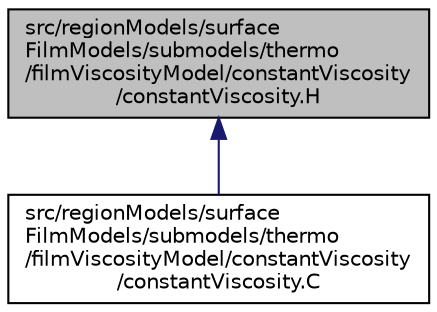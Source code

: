 digraph "src/regionModels/surfaceFilmModels/submodels/thermo/filmViscosityModel/constantViscosity/constantViscosity.H"
{
  bgcolor="transparent";
  edge [fontname="Helvetica",fontsize="10",labelfontname="Helvetica",labelfontsize="10"];
  node [fontname="Helvetica",fontsize="10",shape=record];
  Node1 [label="src/regionModels/surface\lFilmModels/submodels/thermo\l/filmViscosityModel/constantViscosity\l/constantViscosity.H",height=0.2,width=0.4,color="black", fillcolor="grey75", style="filled", fontcolor="black"];
  Node1 -> Node2 [dir="back",color="midnightblue",fontsize="10",style="solid",fontname="Helvetica"];
  Node2 [label="src/regionModels/surface\lFilmModels/submodels/thermo\l/filmViscosityModel/constantViscosity\l/constantViscosity.C",height=0.2,width=0.4,color="black",URL="$a09616.html"];
}
